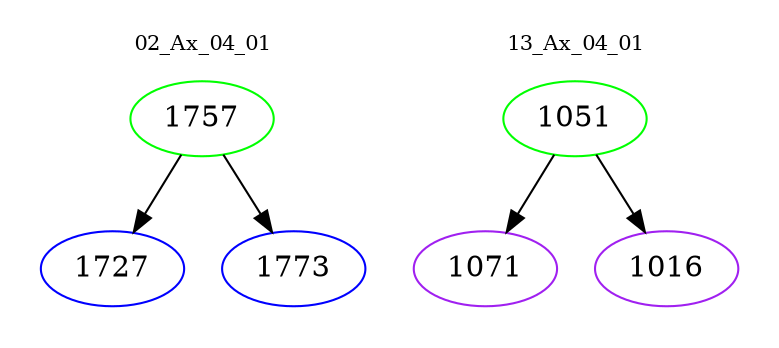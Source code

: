 digraph{
subgraph cluster_0 {
color = white
label = "02_Ax_04_01";
fontsize=10;
T0_1757 [label="1757", color="green"]
T0_1757 -> T0_1727 [color="black"]
T0_1727 [label="1727", color="blue"]
T0_1757 -> T0_1773 [color="black"]
T0_1773 [label="1773", color="blue"]
}
subgraph cluster_1 {
color = white
label = "13_Ax_04_01";
fontsize=10;
T1_1051 [label="1051", color="green"]
T1_1051 -> T1_1071 [color="black"]
T1_1071 [label="1071", color="purple"]
T1_1051 -> T1_1016 [color="black"]
T1_1016 [label="1016", color="purple"]
}
}
